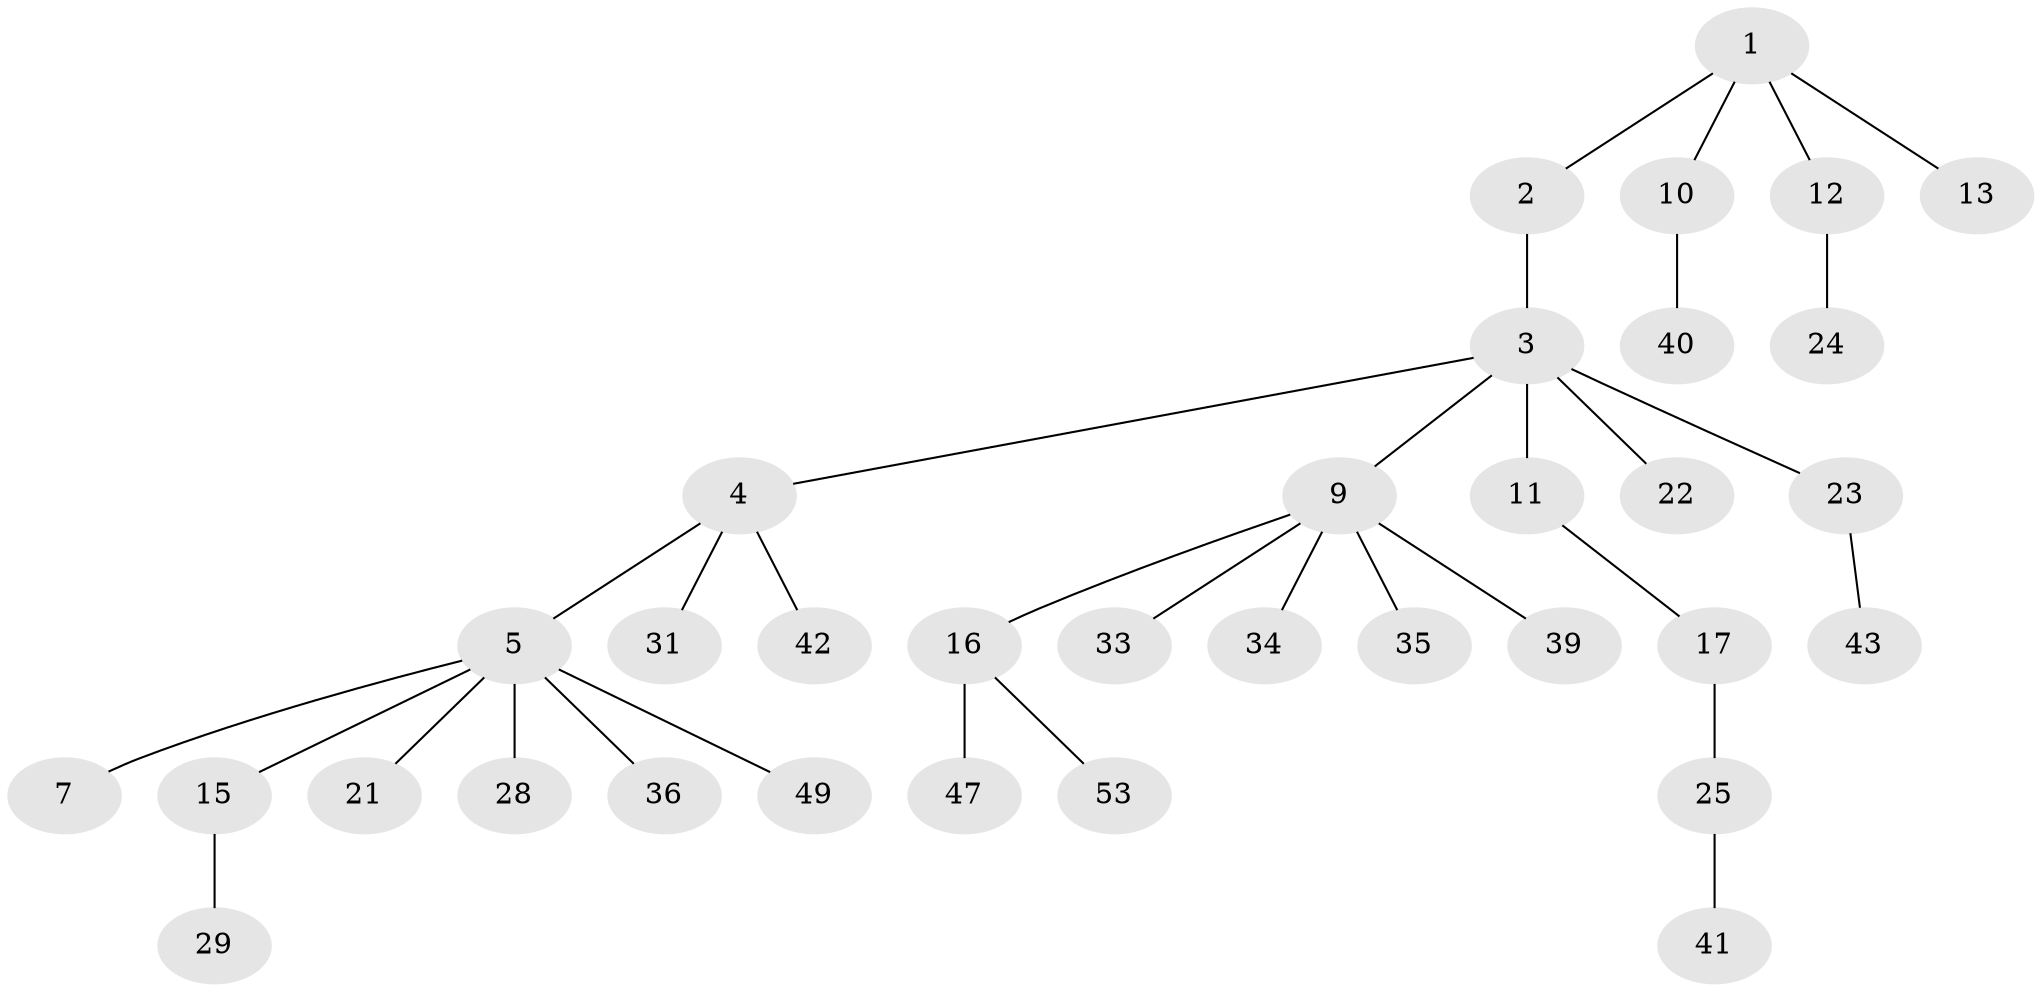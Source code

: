 // original degree distribution, {2: 0.3018867924528302, 4: 0.11320754716981132, 6: 0.018867924528301886, 1: 0.4528301886792453, 3: 0.11320754716981132}
// Generated by graph-tools (version 1.1) at 2025/42/03/06/25 10:42:02]
// undirected, 34 vertices, 33 edges
graph export_dot {
graph [start="1"]
  node [color=gray90,style=filled];
  1 [super="+6"];
  2;
  3 [super="+8"];
  4 [super="+37"];
  5 [super="+18"];
  7;
  9 [super="+14"];
  10 [super="+30"];
  11 [super="+20"];
  12 [super="+46"];
  13 [super="+45"];
  15 [super="+19"];
  16 [super="+32"];
  17;
  21;
  22;
  23 [super="+27"];
  24;
  25 [super="+26"];
  28 [super="+38"];
  29 [super="+52"];
  31;
  33 [super="+48"];
  34;
  35;
  36 [super="+51"];
  39;
  40;
  41;
  42 [super="+44"];
  43;
  47;
  49 [super="+50"];
  53;
  1 -- 2;
  1 -- 10;
  1 -- 12;
  1 -- 13;
  2 -- 3;
  3 -- 4;
  3 -- 22;
  3 -- 11;
  3 -- 9;
  3 -- 23;
  4 -- 5;
  4 -- 31;
  4 -- 42;
  5 -- 7;
  5 -- 15;
  5 -- 28;
  5 -- 36;
  5 -- 49;
  5 -- 21;
  9 -- 16;
  9 -- 34;
  9 -- 35;
  9 -- 39;
  9 -- 33;
  10 -- 40;
  11 -- 17;
  12 -- 24;
  15 -- 29;
  16 -- 53;
  16 -- 47;
  17 -- 25;
  23 -- 43;
  25 -- 41;
}
